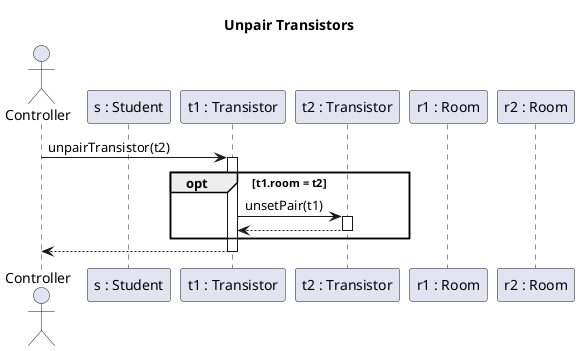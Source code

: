 @startuml
title Unpair Transistors 

actor Controller as c order 10
participant "t1 : Transistor" as Transistor order 30
participant "s : Student" as Student order 20
participant "t2 : Transistor" as Transistor2 order 40
participant "r1 : Room" as Room order 50
participant "r2 : Room" as Room2 order 60

c -> Transistor : unpairTransistor(t2)
activate Transistor


    opt t1.room = t2

    

        Transistor -> Transistor2: unsetPair(t1)

            activate Transistor2


    Transistor <-- Transistor2
    deactivate Transistor2
    end

    c <-- Transistor 
deactivate Transistor




@enduml